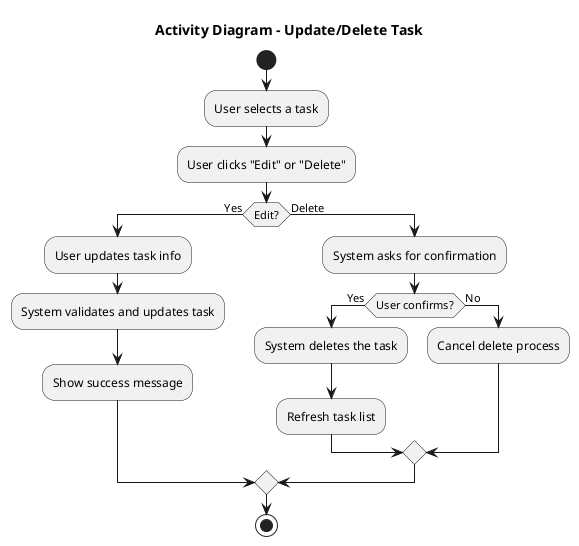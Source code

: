 @startuml
title Activity Diagram - Update/Delete Task
start

:User selects a task;

:User clicks "Edit" or "Delete";

if (Edit?) then (Yes)
    :User updates task info;
    :System validates and updates task;
    :Show success message;
else (Delete)
    :System asks for confirmation;
    if (User confirms?) then (Yes)
        :System deletes the task;
        :Refresh task list;
    else (No)
        :Cancel delete process;
    endif
endif

stop
@enduml
